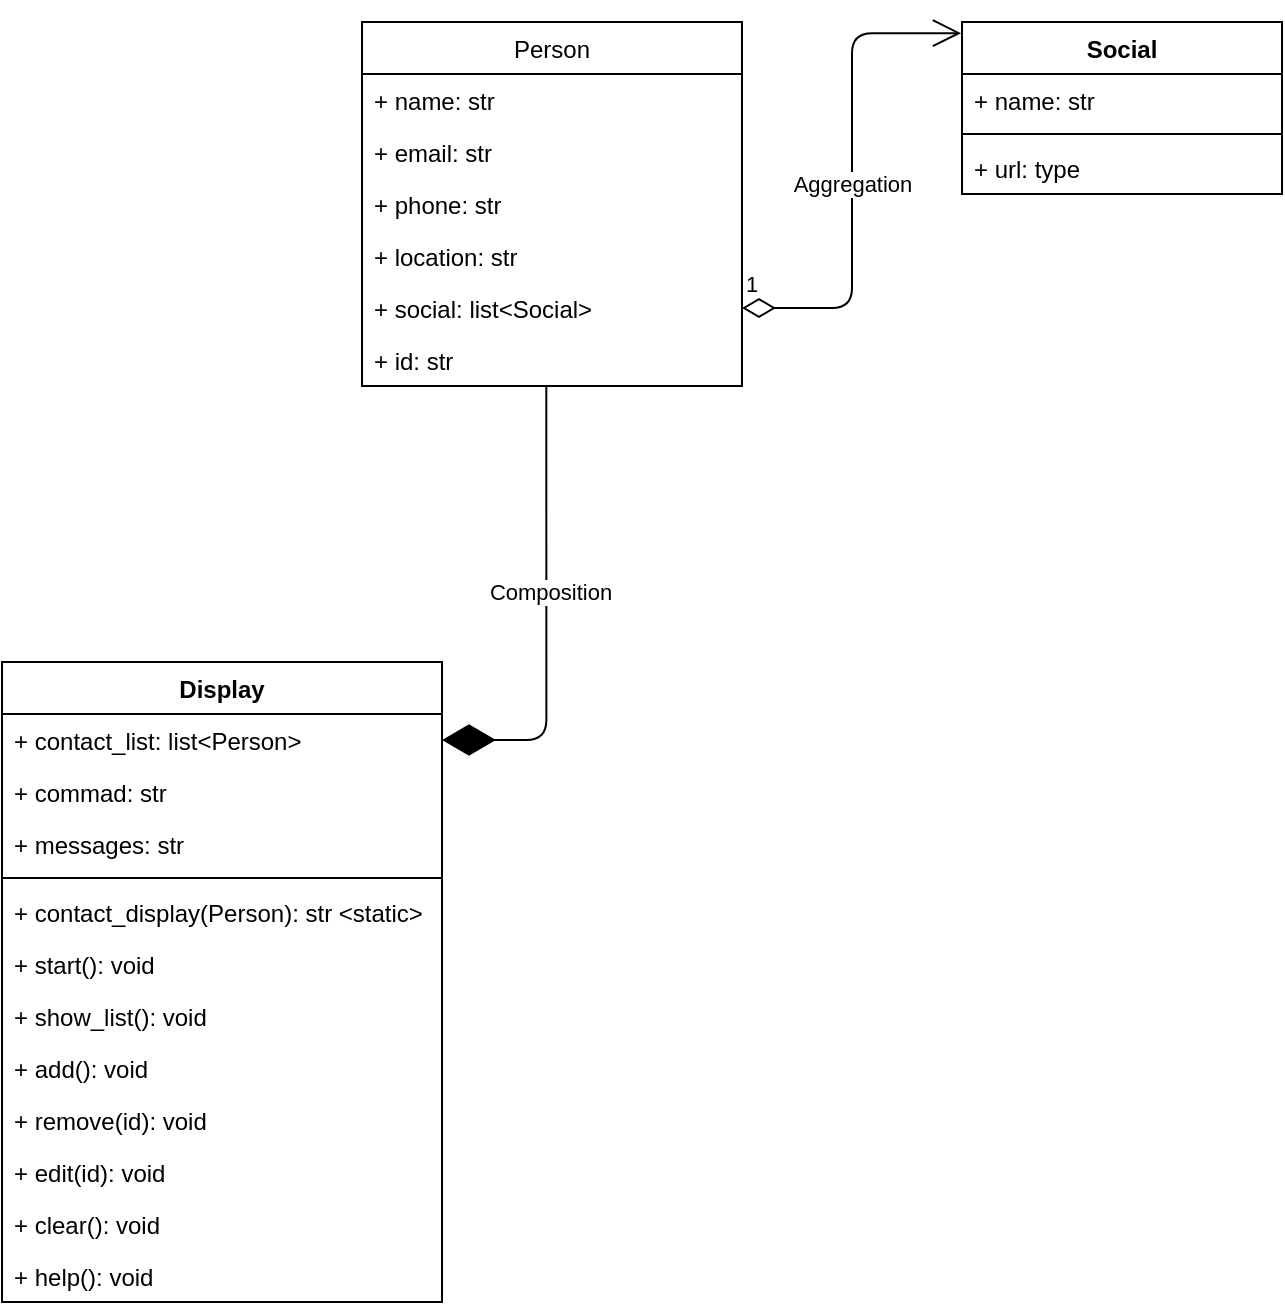 <mxfile version="13.9.9" type="device"><diagram id="O037VclPRM51p_EmSUyC" name="Page-1"><mxGraphModel dx="1173" dy="682" grid="1" gridSize="10" guides="1" tooltips="1" connect="1" arrows="1" fold="1" page="1" pageScale="1" pageWidth="4681" pageHeight="3300" math="0" shadow="0"><root><mxCell id="0"/><mxCell id="1" parent="0"/><mxCell id="Y_wmeO0k4HhekkkZU7I8-1" value="Person" style="swimlane;fontStyle=0;childLayout=stackLayout;horizontal=1;startSize=26;fillColor=none;horizontalStack=0;resizeParent=1;resizeParentMax=0;resizeLast=0;collapsible=1;marginBottom=0;" parent="1" vertex="1"><mxGeometry x="1660" y="680" width="190" height="182" as="geometry"/></mxCell><mxCell id="Y_wmeO0k4HhekkkZU7I8-2" value="+ name: str" style="text;strokeColor=none;fillColor=none;align=left;verticalAlign=top;spacingLeft=4;spacingRight=4;overflow=hidden;rotatable=0;points=[[0,0.5],[1,0.5]];portConstraint=eastwest;" parent="Y_wmeO0k4HhekkkZU7I8-1" vertex="1"><mxGeometry y="26" width="190" height="26" as="geometry"/></mxCell><mxCell id="Y_wmeO0k4HhekkkZU7I8-3" value="+ email: str" style="text;strokeColor=none;fillColor=none;align=left;verticalAlign=top;spacingLeft=4;spacingRight=4;overflow=hidden;rotatable=0;points=[[0,0.5],[1,0.5]];portConstraint=eastwest;" parent="Y_wmeO0k4HhekkkZU7I8-1" vertex="1"><mxGeometry y="52" width="190" height="26" as="geometry"/></mxCell><mxCell id="Y_wmeO0k4HhekkkZU7I8-4" value="+ phone: str" style="text;strokeColor=none;fillColor=none;align=left;verticalAlign=top;spacingLeft=4;spacingRight=4;overflow=hidden;rotatable=0;points=[[0,0.5],[1,0.5]];portConstraint=eastwest;" parent="Y_wmeO0k4HhekkkZU7I8-1" vertex="1"><mxGeometry y="78" width="190" height="26" as="geometry"/></mxCell><mxCell id="Y_wmeO0k4HhekkkZU7I8-5" value="+ location: str" style="text;strokeColor=none;fillColor=none;align=left;verticalAlign=top;spacingLeft=4;spacingRight=4;overflow=hidden;rotatable=0;points=[[0,0.5],[1,0.5]];portConstraint=eastwest;" parent="Y_wmeO0k4HhekkkZU7I8-1" vertex="1"><mxGeometry y="104" width="190" height="26" as="geometry"/></mxCell><mxCell id="Y_wmeO0k4HhekkkZU7I8-6" value="+ social: list&lt;Social&gt;" style="text;strokeColor=none;fillColor=none;align=left;verticalAlign=top;spacingLeft=4;spacingRight=4;overflow=hidden;rotatable=0;points=[[0,0.5],[1,0.5]];portConstraint=eastwest;" parent="Y_wmeO0k4HhekkkZU7I8-1" vertex="1"><mxGeometry y="130" width="190" height="26" as="geometry"/></mxCell><mxCell id="Y_wmeO0k4HhekkkZU7I8-28" value="+ id: str" style="text;strokeColor=none;fillColor=none;align=left;verticalAlign=top;spacingLeft=4;spacingRight=4;overflow=hidden;rotatable=0;points=[[0,0.5],[1,0.5]];portConstraint=eastwest;" parent="Y_wmeO0k4HhekkkZU7I8-1" vertex="1"><mxGeometry y="156" width="190" height="26" as="geometry"/></mxCell><mxCell id="Y_wmeO0k4HhekkkZU7I8-7" value="Social" style="swimlane;fontStyle=1;align=center;verticalAlign=top;childLayout=stackLayout;horizontal=1;startSize=26;horizontalStack=0;resizeParent=1;resizeParentMax=0;resizeLast=0;collapsible=1;marginBottom=0;" parent="1" vertex="1"><mxGeometry x="1960" y="680" width="160" height="86" as="geometry"/></mxCell><mxCell id="Y_wmeO0k4HhekkkZU7I8-8" value="+ name: str" style="text;strokeColor=none;fillColor=none;align=left;verticalAlign=top;spacingLeft=4;spacingRight=4;overflow=hidden;rotatable=0;points=[[0,0.5],[1,0.5]];portConstraint=eastwest;" parent="Y_wmeO0k4HhekkkZU7I8-7" vertex="1"><mxGeometry y="26" width="160" height="26" as="geometry"/></mxCell><mxCell id="Y_wmeO0k4HhekkkZU7I8-9" value="" style="line;strokeWidth=1;fillColor=none;align=left;verticalAlign=middle;spacingTop=-1;spacingLeft=3;spacingRight=3;rotatable=0;labelPosition=right;points=[];portConstraint=eastwest;" parent="Y_wmeO0k4HhekkkZU7I8-7" vertex="1"><mxGeometry y="52" width="160" height="8" as="geometry"/></mxCell><mxCell id="Y_wmeO0k4HhekkkZU7I8-10" value="+ url: type" style="text;strokeColor=none;fillColor=none;align=left;verticalAlign=top;spacingLeft=4;spacingRight=4;overflow=hidden;rotatable=0;points=[[0,0.5],[1,0.5]];portConstraint=eastwest;" parent="Y_wmeO0k4HhekkkZU7I8-7" vertex="1"><mxGeometry y="60" width="160" height="26" as="geometry"/></mxCell><mxCell id="Y_wmeO0k4HhekkkZU7I8-11" value="1" style="endArrow=open;html=1;endSize=12;startArrow=diamondThin;startSize=14;startFill=0;edgeStyle=orthogonalEdgeStyle;align=left;verticalAlign=bottom;entryX=-0.003;entryY=0.065;entryDx=0;entryDy=0;entryPerimeter=0;" parent="1" source="Y_wmeO0k4HhekkkZU7I8-6" target="Y_wmeO0k4HhekkkZU7I8-7" edge="1"><mxGeometry x="-1" y="3" relative="1" as="geometry"><mxPoint x="1850" y="823" as="sourcePoint"/><mxPoint x="2010" y="823" as="targetPoint"/><Array as="points"><mxPoint x="1905" y="823"/><mxPoint x="1905" y="686"/></Array></mxGeometry></mxCell><mxCell id="Y_wmeO0k4HhekkkZU7I8-12" value="Aggregation" style="edgeLabel;html=1;align=center;verticalAlign=middle;resizable=0;points=[];" parent="Y_wmeO0k4HhekkkZU7I8-11" vertex="1" connectable="0"><mxGeometry x="-0.052" relative="1" as="geometry"><mxPoint as="offset"/></mxGeometry></mxCell><mxCell id="Y_wmeO0k4HhekkkZU7I8-17" value="Display" style="swimlane;fontStyle=1;align=center;verticalAlign=top;childLayout=stackLayout;horizontal=1;startSize=26;horizontalStack=0;resizeParent=1;resizeParentMax=0;resizeLast=0;collapsible=1;marginBottom=0;" parent="1" vertex="1"><mxGeometry x="1480" y="1000" width="220" height="320" as="geometry"/></mxCell><mxCell id="Y_wmeO0k4HhekkkZU7I8-18" value="+ contact_list: list&lt;Person&gt;" style="text;strokeColor=none;fillColor=none;align=left;verticalAlign=top;spacingLeft=4;spacingRight=4;overflow=hidden;rotatable=0;points=[[0,0.5],[1,0.5]];portConstraint=eastwest;" parent="Y_wmeO0k4HhekkkZU7I8-17" vertex="1"><mxGeometry y="26" width="220" height="26" as="geometry"/></mxCell><mxCell id="byf6g-tIykhI2V1Q7WmO-6" value="+ commad: str" style="text;strokeColor=none;fillColor=none;align=left;verticalAlign=top;spacingLeft=4;spacingRight=4;overflow=hidden;rotatable=0;points=[[0,0.5],[1,0.5]];portConstraint=eastwest;" vertex="1" parent="Y_wmeO0k4HhekkkZU7I8-17"><mxGeometry y="52" width="220" height="26" as="geometry"/></mxCell><mxCell id="byf6g-tIykhI2V1Q7WmO-7" value="+ messages: str" style="text;strokeColor=none;fillColor=none;align=left;verticalAlign=top;spacingLeft=4;spacingRight=4;overflow=hidden;rotatable=0;points=[[0,0.5],[1,0.5]];portConstraint=eastwest;" vertex="1" parent="Y_wmeO0k4HhekkkZU7I8-17"><mxGeometry y="78" width="220" height="26" as="geometry"/></mxCell><mxCell id="Y_wmeO0k4HhekkkZU7I8-19" value="" style="line;strokeWidth=1;fillColor=none;align=left;verticalAlign=middle;spacingTop=-1;spacingLeft=3;spacingRight=3;rotatable=0;labelPosition=right;points=[];portConstraint=eastwest;" parent="Y_wmeO0k4HhekkkZU7I8-17" vertex="1"><mxGeometry y="104" width="220" height="8" as="geometry"/></mxCell><mxCell id="byf6g-tIykhI2V1Q7WmO-8" value="+ contact_display(Person): str &lt;static&gt;" style="text;strokeColor=none;fillColor=none;align=left;verticalAlign=top;spacingLeft=4;spacingRight=4;overflow=hidden;rotatable=0;points=[[0,0.5],[1,0.5]];portConstraint=eastwest;" vertex="1" parent="Y_wmeO0k4HhekkkZU7I8-17"><mxGeometry y="112" width="220" height="26" as="geometry"/></mxCell><mxCell id="Y_wmeO0k4HhekkkZU7I8-20" value="+ start(): void" style="text;strokeColor=none;fillColor=none;align=left;verticalAlign=top;spacingLeft=4;spacingRight=4;overflow=hidden;rotatable=0;points=[[0,0.5],[1,0.5]];portConstraint=eastwest;" parent="Y_wmeO0k4HhekkkZU7I8-17" vertex="1"><mxGeometry y="138" width="220" height="26" as="geometry"/></mxCell><mxCell id="Y_wmeO0k4HhekkkZU7I8-23" value="+ show_list(): void" style="text;strokeColor=none;fillColor=none;align=left;verticalAlign=top;spacingLeft=4;spacingRight=4;overflow=hidden;rotatable=0;points=[[0,0.5],[1,0.5]];portConstraint=eastwest;" parent="Y_wmeO0k4HhekkkZU7I8-17" vertex="1"><mxGeometry y="164" width="220" height="26" as="geometry"/></mxCell><mxCell id="Y_wmeO0k4HhekkkZU7I8-24" value="+ add(): void" style="text;strokeColor=none;fillColor=none;align=left;verticalAlign=top;spacingLeft=4;spacingRight=4;overflow=hidden;rotatable=0;points=[[0,0.5],[1,0.5]];portConstraint=eastwest;" parent="Y_wmeO0k4HhekkkZU7I8-17" vertex="1"><mxGeometry y="190" width="220" height="26" as="geometry"/></mxCell><mxCell id="Y_wmeO0k4HhekkkZU7I8-25" value="+ remove(id): void" style="text;strokeColor=none;fillColor=none;align=left;verticalAlign=top;spacingLeft=4;spacingRight=4;overflow=hidden;rotatable=0;points=[[0,0.5],[1,0.5]];portConstraint=eastwest;" parent="Y_wmeO0k4HhekkkZU7I8-17" vertex="1"><mxGeometry y="216" width="220" height="26" as="geometry"/></mxCell><mxCell id="Y_wmeO0k4HhekkkZU7I8-26" value="+ edit(id): void" style="text;strokeColor=none;fillColor=none;align=left;verticalAlign=top;spacingLeft=4;spacingRight=4;overflow=hidden;rotatable=0;points=[[0,0.5],[1,0.5]];portConstraint=eastwest;" parent="Y_wmeO0k4HhekkkZU7I8-17" vertex="1"><mxGeometry y="242" width="220" height="26" as="geometry"/></mxCell><mxCell id="byf6g-tIykhI2V1Q7WmO-9" value="+ clear(): void" style="text;strokeColor=none;fillColor=none;align=left;verticalAlign=top;spacingLeft=4;spacingRight=4;overflow=hidden;rotatable=0;points=[[0,0.5],[1,0.5]];portConstraint=eastwest;" vertex="1" parent="Y_wmeO0k4HhekkkZU7I8-17"><mxGeometry y="268" width="220" height="26" as="geometry"/></mxCell><mxCell id="byf6g-tIykhI2V1Q7WmO-10" value="+ help(): void" style="text;strokeColor=none;fillColor=none;align=left;verticalAlign=top;spacingLeft=4;spacingRight=4;overflow=hidden;rotatable=0;points=[[0,0.5],[1,0.5]];portConstraint=eastwest;" vertex="1" parent="Y_wmeO0k4HhekkkZU7I8-17"><mxGeometry y="294" width="220" height="26" as="geometry"/></mxCell><mxCell id="Y_wmeO0k4HhekkkZU7I8-21" value="" style="endArrow=diamondThin;endFill=1;endSize=24;html=1;entryX=1;entryY=0.5;entryDx=0;entryDy=0;edgeStyle=orthogonalEdgeStyle;exitX=0.485;exitY=0.984;exitDx=0;exitDy=0;exitPerimeter=0;" parent="1" source="Y_wmeO0k4HhekkkZU7I8-28" target="Y_wmeO0k4HhekkkZU7I8-18" edge="1"><mxGeometry width="160" relative="1" as="geometry"><mxPoint x="1751" y="870" as="sourcePoint"/><mxPoint x="1820" y="980" as="targetPoint"/></mxGeometry></mxCell><mxCell id="Y_wmeO0k4HhekkkZU7I8-22" value="Composition" style="edgeLabel;html=1;align=center;verticalAlign=middle;resizable=0;points=[];" parent="Y_wmeO0k4HhekkkZU7I8-21" vertex="1" connectable="0"><mxGeometry x="-0.1" y="2" relative="1" as="geometry"><mxPoint as="offset"/></mxGeometry></mxCell></root></mxGraphModel></diagram></mxfile>